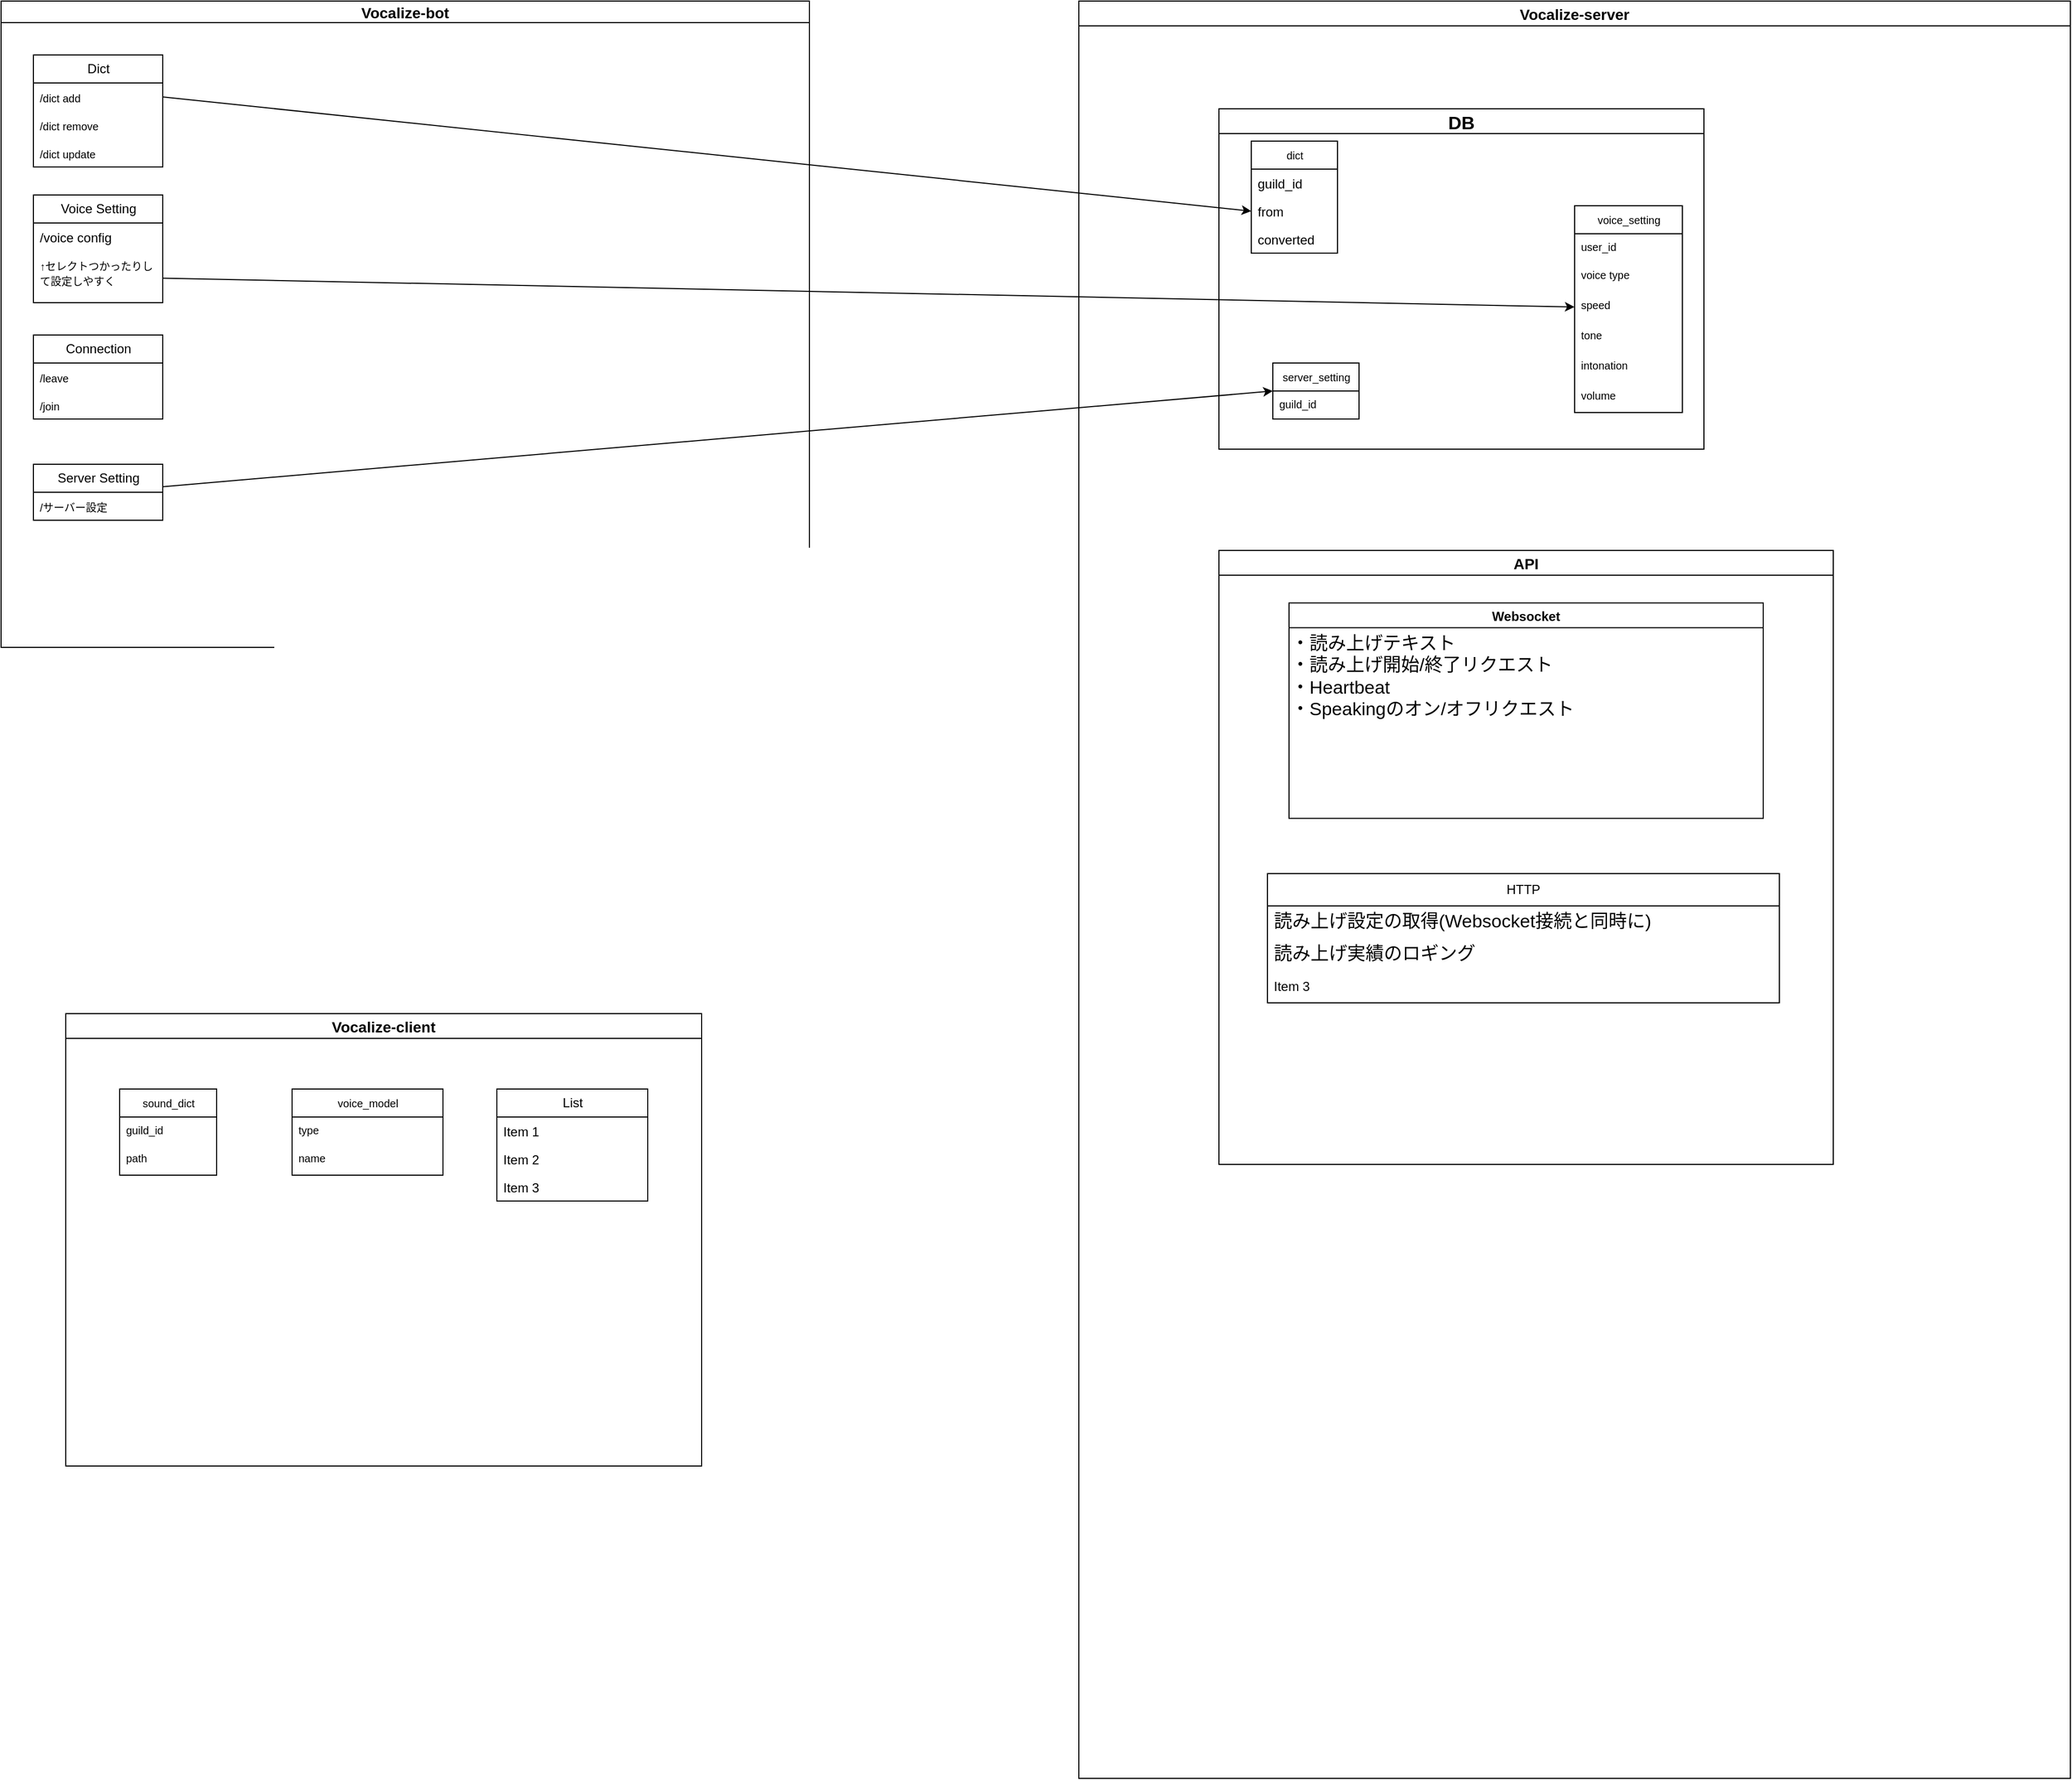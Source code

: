 <mxfile>
    <diagram id="UTjx57QKnh6Gnpz47bXk" name="Page-1">
        <mxGraphModel dx="1282" dy="1885" grid="1" gridSize="10" guides="1" tooltips="1" connect="1" arrows="1" fold="1" page="1" pageScale="1" pageWidth="1100" pageHeight="850" background="none" math="0" shadow="0">
            <root>
                <mxCell id="0"/>
                <mxCell id="1" parent="0"/>
                <mxCell id="109" style="edgeStyle=none;html=1;entryX=0;entryY=0.5;entryDx=0;entryDy=0;" parent="1" source="104" target="93" edge="1">
                    <mxGeometry relative="1" as="geometry"/>
                </mxCell>
                <mxCell id="115" style="edgeStyle=none;html=1;entryX=0;entryY=0.5;entryDx=0;entryDy=0;" parent="1" source="110" target="94" edge="1">
                    <mxGeometry relative="1" as="geometry"/>
                </mxCell>
                <mxCell id="120" value="Vocalize-server" style="swimlane;fillColor=none;fontSize=14;" parent="1" vertex="1">
                    <mxGeometry x="1300" y="-570" width="920" height="1650" as="geometry"/>
                </mxCell>
                <mxCell id="181" value="DB" style="swimlane;fontSize=17;fillColor=none;" parent="120" vertex="1">
                    <mxGeometry x="130" y="100" width="450" height="316" as="geometry"/>
                </mxCell>
                <mxCell id="87" value="voice_setting" style="swimlane;fontStyle=0;childLayout=stackLayout;horizontal=1;startSize=26;fillColor=none;horizontalStack=0;resizeParent=1;resizeParentMax=0;resizeLast=0;collapsible=1;marginBottom=0;html=1;fontSize=10;" parent="181" vertex="1">
                    <mxGeometry x="330" y="90" width="100" height="192" as="geometry"/>
                </mxCell>
                <mxCell id="88" value="user_id" style="text;strokeColor=none;fillColor=none;align=left;verticalAlign=top;spacingLeft=4;spacingRight=4;overflow=hidden;rotatable=0;points=[[0,0.5],[1,0.5]];portConstraint=eastwest;whiteSpace=wrap;html=1;fontSize=10;" parent="87" vertex="1">
                    <mxGeometry y="26" width="100" height="26" as="geometry"/>
                </mxCell>
                <mxCell id="90" value="voice type" style="text;strokeColor=none;fillColor=none;align=left;verticalAlign=top;spacingLeft=4;spacingRight=4;overflow=hidden;rotatable=0;points=[[0,0.5],[1,0.5]];portConstraint=eastwest;whiteSpace=wrap;html=1;fontSize=10;" parent="87" vertex="1">
                    <mxGeometry y="52" width="100" height="28" as="geometry"/>
                </mxCell>
                <mxCell id="93" value="speed" style="text;strokeColor=none;fillColor=none;align=left;verticalAlign=top;spacingLeft=4;spacingRight=4;overflow=hidden;rotatable=0;points=[[0,0.5],[1,0.5]];portConstraint=eastwest;whiteSpace=wrap;html=1;fontSize=10;" parent="87" vertex="1">
                    <mxGeometry y="80" width="100" height="28" as="geometry"/>
                </mxCell>
                <mxCell id="92" value="tone" style="text;strokeColor=none;fillColor=none;align=left;verticalAlign=top;spacingLeft=4;spacingRight=4;overflow=hidden;rotatable=0;points=[[0,0.5],[1,0.5]];portConstraint=eastwest;whiteSpace=wrap;html=1;fontSize=10;" parent="87" vertex="1">
                    <mxGeometry y="108" width="100" height="28" as="geometry"/>
                </mxCell>
                <mxCell id="91" value="intonation" style="text;strokeColor=none;fillColor=none;align=left;verticalAlign=top;spacingLeft=4;spacingRight=4;overflow=hidden;rotatable=0;points=[[0,0.5],[1,0.5]];portConstraint=eastwest;whiteSpace=wrap;html=1;fontSize=10;" parent="87" vertex="1">
                    <mxGeometry y="136" width="100" height="28" as="geometry"/>
                </mxCell>
                <mxCell id="89" value="volume&lt;br&gt;" style="text;strokeColor=none;fillColor=none;align=left;verticalAlign=top;spacingLeft=4;spacingRight=4;overflow=hidden;rotatable=0;points=[[0,0.5],[1,0.5]];portConstraint=eastwest;whiteSpace=wrap;html=1;fontSize=10;" parent="87" vertex="1">
                    <mxGeometry y="164" width="100" height="28" as="geometry"/>
                </mxCell>
                <mxCell id="94" value="server_setting" style="swimlane;fontStyle=0;childLayout=stackLayout;horizontal=1;startSize=26;fillColor=none;horizontalStack=0;resizeParent=1;resizeParentMax=0;resizeLast=0;collapsible=1;marginBottom=0;html=1;fontSize=10;" parent="181" vertex="1">
                    <mxGeometry x="50" y="236" width="80" height="52" as="geometry"/>
                </mxCell>
                <mxCell id="95" value="guild_id" style="text;strokeColor=none;fillColor=none;align=left;verticalAlign=top;spacingLeft=4;spacingRight=4;overflow=hidden;rotatable=0;points=[[0,0.5],[1,0.5]];portConstraint=eastwest;whiteSpace=wrap;html=1;fontSize=10;" parent="94" vertex="1">
                    <mxGeometry y="26" width="80" height="26" as="geometry"/>
                </mxCell>
                <mxCell id="55" value="dict" style="swimlane;fontStyle=0;childLayout=stackLayout;horizontal=1;startSize=26;fillColor=none;horizontalStack=0;resizeParent=1;resizeParentMax=0;resizeLast=0;collapsible=1;marginBottom=0;html=1;fontSize=10;" parent="181" vertex="1">
                    <mxGeometry x="30" y="30" width="80" height="104" as="geometry"/>
                </mxCell>
                <mxCell id="56" value="&lt;font style=&quot;font-size: 12px;&quot;&gt;guild_id&lt;/font&gt;" style="text;strokeColor=none;fillColor=none;align=left;verticalAlign=top;spacingLeft=4;spacingRight=4;overflow=hidden;rotatable=0;points=[[0,0.5],[1,0.5]];portConstraint=eastwest;whiteSpace=wrap;html=1;fontSize=10;" parent="55" vertex="1">
                    <mxGeometry y="26" width="80" height="26" as="geometry"/>
                </mxCell>
                <mxCell id="57" value="&lt;font style=&quot;font-size: 12px;&quot;&gt;from&lt;/font&gt;" style="text;strokeColor=none;fillColor=none;align=left;verticalAlign=top;spacingLeft=4;spacingRight=4;overflow=hidden;rotatable=0;points=[[0,0.5],[1,0.5]];portConstraint=eastwest;whiteSpace=wrap;html=1;fontSize=10;" parent="55" vertex="1">
                    <mxGeometry y="52" width="80" height="26" as="geometry"/>
                </mxCell>
                <mxCell id="58" value="&lt;font style=&quot;font-size: 12px;&quot;&gt;converted&lt;/font&gt;" style="text;strokeColor=none;fillColor=none;align=left;verticalAlign=top;spacingLeft=4;spacingRight=4;overflow=hidden;rotatable=0;points=[[0,0.5],[1,0.5]];portConstraint=eastwest;whiteSpace=wrap;html=1;fontSize=10;" parent="55" vertex="1">
                    <mxGeometry y="78" width="80" height="26" as="geometry"/>
                </mxCell>
                <mxCell id="172" value="API" style="swimlane;fontSize=14;fillColor=none;" parent="120" vertex="1">
                    <mxGeometry x="130" y="510" width="570" height="570" as="geometry"/>
                </mxCell>
                <mxCell id="174" value="Websocket" style="swimlane;fontSize=12;fillColor=none;fontStyle=1;startSize=23;" parent="172" vertex="1">
                    <mxGeometry x="65" y="48.75" width="440" height="200" as="geometry"/>
                </mxCell>
                <mxCell id="176" value="&lt;font style=&quot;font-size: 17px;&quot;&gt;・読み上げテキスト&lt;br&gt;・読み上げ開始/終了リクエスト&lt;br&gt;・Heartbeat&lt;br&gt;・Speakingのオン/オフリクエスト&lt;br&gt;&lt;/font&gt;" style="text;html=1;align=left;verticalAlign=top;resizable=0;points=[];autosize=1;strokeColor=none;fillColor=none;fontSize=10;" parent="174" vertex="1">
                    <mxGeometry y="21.25" width="290" height="100" as="geometry"/>
                </mxCell>
                <mxCell id="2jo2ccPsWq08t2r1rqvk-196" value="HTTP" style="swimlane;fontStyle=0;childLayout=stackLayout;horizontal=1;startSize=30;horizontalStack=0;resizeParent=1;resizeParentMax=0;resizeLast=0;collapsible=1;marginBottom=0;whiteSpace=wrap;html=1;" parent="172" vertex="1">
                    <mxGeometry x="45" y="300" width="475" height="120" as="geometry"/>
                </mxCell>
                <mxCell id="2jo2ccPsWq08t2r1rqvk-197" value="&lt;span style=&quot;font-size: 17px; text-align: center;&quot;&gt;読み上げ設定の取得(Websocket接続と同時に)&lt;/span&gt;" style="text;strokeColor=none;fillColor=none;align=left;verticalAlign=middle;spacingLeft=4;spacingRight=4;overflow=hidden;points=[[0,0.5],[1,0.5]];portConstraint=eastwest;rotatable=0;whiteSpace=wrap;html=1;" parent="2jo2ccPsWq08t2r1rqvk-196" vertex="1">
                    <mxGeometry y="30" width="475" height="30" as="geometry"/>
                </mxCell>
                <mxCell id="2jo2ccPsWq08t2r1rqvk-198" value="&lt;span style=&quot;font-size: 17px;&quot;&gt;読み上げ実績のロギング&lt;/span&gt;" style="text;strokeColor=none;fillColor=none;align=left;verticalAlign=middle;spacingLeft=4;spacingRight=4;overflow=hidden;points=[[0,0.5],[1,0.5]];portConstraint=eastwest;rotatable=0;whiteSpace=wrap;html=1;" parent="2jo2ccPsWq08t2r1rqvk-196" vertex="1">
                    <mxGeometry y="60" width="475" height="30" as="geometry"/>
                </mxCell>
                <mxCell id="2jo2ccPsWq08t2r1rqvk-199" value="Item 3" style="text;strokeColor=none;fillColor=none;align=left;verticalAlign=middle;spacingLeft=4;spacingRight=4;overflow=hidden;points=[[0,0.5],[1,0.5]];portConstraint=eastwest;rotatable=0;whiteSpace=wrap;html=1;" parent="2jo2ccPsWq08t2r1rqvk-196" vertex="1">
                    <mxGeometry y="90" width="475" height="30" as="geometry"/>
                </mxCell>
                <mxCell id="122" value="Vocalize-client" style="swimlane;fillColor=none;fontStyle=1;fontSize=14;" parent="1" vertex="1">
                    <mxGeometry x="360" y="370" width="590" height="420" as="geometry"/>
                </mxCell>
                <mxCell id="143" value="voice_model" style="swimlane;fontStyle=0;childLayout=stackLayout;horizontal=1;startSize=26;fillColor=none;horizontalStack=0;resizeParent=1;resizeParentMax=0;resizeLast=0;collapsible=1;marginBottom=0;html=1;fontSize=10;" parent="122" vertex="1">
                    <mxGeometry x="210" y="70" width="140" height="80" as="geometry"/>
                </mxCell>
                <mxCell id="144" value="type" style="text;strokeColor=none;fillColor=none;align=left;verticalAlign=top;spacingLeft=4;spacingRight=4;overflow=hidden;rotatable=0;points=[[0,0.5],[1,0.5]];portConstraint=eastwest;whiteSpace=wrap;html=1;fontSize=10;" parent="143" vertex="1">
                    <mxGeometry y="26" width="140" height="26" as="geometry"/>
                </mxCell>
                <mxCell id="146" value="name" style="text;strokeColor=none;fillColor=none;align=left;verticalAlign=top;spacingLeft=4;spacingRight=4;overflow=hidden;rotatable=0;points=[[0,0.5],[1,0.5]];portConstraint=eastwest;whiteSpace=wrap;html=1;fontSize=10;" parent="143" vertex="1">
                    <mxGeometry y="52" width="140" height="28" as="geometry"/>
                </mxCell>
                <mxCell id="70" value="sound_dict" style="swimlane;fontStyle=0;childLayout=stackLayout;horizontal=1;startSize=26;fillColor=none;horizontalStack=0;resizeParent=1;resizeParentMax=0;resizeLast=0;collapsible=1;marginBottom=0;html=1;fontSize=10;" parent="122" vertex="1">
                    <mxGeometry x="50" y="70" width="90" height="80" as="geometry"/>
                </mxCell>
                <mxCell id="71" value="guild_id" style="text;strokeColor=none;fillColor=none;align=left;verticalAlign=top;spacingLeft=4;spacingRight=4;overflow=hidden;rotatable=0;points=[[0,0.5],[1,0.5]];portConstraint=eastwest;whiteSpace=wrap;html=1;fontSize=10;" parent="70" vertex="1">
                    <mxGeometry y="26" width="90" height="26" as="geometry"/>
                </mxCell>
                <mxCell id="72" value="path" style="text;strokeColor=none;fillColor=none;align=left;verticalAlign=top;spacingLeft=4;spacingRight=4;overflow=hidden;rotatable=0;points=[[0,0.5],[1,0.5]];portConstraint=eastwest;whiteSpace=wrap;html=1;fontSize=10;" parent="70" vertex="1">
                    <mxGeometry y="52" width="90" height="28" as="geometry"/>
                </mxCell>
                <mxCell id="161" value="" style="edgeStyle=none;html=1;exitX=1;exitY=0.5;exitDx=0;exitDy=0;fontSize=10;endArrow=classic;entryX=0;entryY=0.5;entryDx=0;entryDy=0;endFill=1;" parent="1" source="52" target="57" edge="1">
                    <mxGeometry relative="1" as="geometry">
                        <mxPoint x="700" y="273" as="sourcePoint"/>
                        <mxPoint x="718.168" y="304" as="targetPoint"/>
                    </mxGeometry>
                </mxCell>
                <mxCell id="163" value="Vocalize-bot" style="swimlane;fillColor=none;fontSize=14;startSize=20;" parent="1" vertex="1">
                    <mxGeometry x="300" y="-570" width="750" height="600" as="geometry">
                        <mxRectangle x="175" y="-100" width="120" height="30" as="alternateBounds"/>
                    </mxGeometry>
                </mxCell>
                <mxCell id="103" value="Voice Setting" style="swimlane;fontStyle=0;childLayout=stackLayout;horizontal=1;startSize=26;fillColor=none;horizontalStack=0;resizeParent=1;resizeParentMax=0;resizeLast=0;collapsible=1;marginBottom=0;html=1;" parent="163" vertex="1">
                    <mxGeometry x="30" y="180" width="120" height="100" as="geometry">
                        <mxRectangle x="50" y="50" width="120" height="30" as="alternateBounds"/>
                    </mxGeometry>
                </mxCell>
                <mxCell id="107" value="&lt;div&gt;/voice config&lt;/div&gt;&lt;div&gt;&lt;br&gt;&lt;/div&gt;" style="text;strokeColor=none;fillColor=none;align=left;verticalAlign=top;spacingLeft=4;spacingRight=4;overflow=hidden;rotatable=0;points=[[0,0.5],[1,0.5]];portConstraint=eastwest;whiteSpace=wrap;html=1;" parent="103" vertex="1">
                    <mxGeometry y="26" width="120" height="26" as="geometry"/>
                </mxCell>
                <mxCell id="104" value="&lt;span style=&quot;font-size: 10px;&quot;&gt;↑セレクトつかったりして設定しやすく&lt;/span&gt;" style="text;strokeColor=none;fillColor=none;align=left;verticalAlign=top;spacingLeft=4;spacingRight=4;overflow=hidden;rotatable=0;points=[[0,0.5],[1,0.5]];portConstraint=eastwest;whiteSpace=wrap;html=1;" parent="103" vertex="1">
                    <mxGeometry y="52" width="120" height="48" as="geometry"/>
                </mxCell>
                <mxCell id="110" value="Server Setting" style="swimlane;fontStyle=0;childLayout=stackLayout;horizontal=1;startSize=26;fillColor=none;horizontalStack=0;resizeParent=1;resizeParentMax=0;resizeLast=0;collapsible=1;marginBottom=0;html=1;" parent="163" vertex="1">
                    <mxGeometry x="30" y="430" width="120" height="52" as="geometry">
                        <mxRectangle x="50" y="50" width="120" height="30" as="alternateBounds"/>
                    </mxGeometry>
                </mxCell>
                <mxCell id="111" value="&lt;span style=&quot;font-size: 10px;&quot;&gt;/サーバー設定&lt;/span&gt;" style="text;strokeColor=none;fillColor=none;align=left;verticalAlign=top;spacingLeft=4;spacingRight=4;overflow=hidden;rotatable=0;points=[[0,0.5],[1,0.5]];portConstraint=eastwest;whiteSpace=wrap;html=1;" parent="110" vertex="1">
                    <mxGeometry y="26" width="120" height="26" as="geometry"/>
                </mxCell>
                <mxCell id="51" value="Dict" style="swimlane;fontStyle=0;childLayout=stackLayout;horizontal=1;startSize=26;fillColor=none;horizontalStack=0;resizeParent=1;resizeParentMax=0;resizeLast=0;collapsible=1;marginBottom=0;html=1;" parent="163" vertex="1">
                    <mxGeometry x="30" y="50" width="120" height="104" as="geometry">
                        <mxRectangle x="50" y="50" width="120" height="30" as="alternateBounds"/>
                    </mxGeometry>
                </mxCell>
                <mxCell id="52" value="&lt;font style=&quot;font-size: 10px;&quot;&gt;/dict add&lt;/font&gt;" style="text;strokeColor=none;fillColor=none;align=left;verticalAlign=top;spacingLeft=4;spacingRight=4;overflow=hidden;rotatable=0;points=[[0,0.5],[1,0.5]];portConstraint=eastwest;whiteSpace=wrap;html=1;" parent="51" vertex="1">
                    <mxGeometry y="26" width="120" height="26" as="geometry"/>
                </mxCell>
                <mxCell id="53" value="&lt;font style=&quot;font-size: 10px;&quot;&gt;/dict remove&lt;/font&gt;" style="text;strokeColor=none;fillColor=none;align=left;verticalAlign=top;spacingLeft=4;spacingRight=4;overflow=hidden;rotatable=0;points=[[0,0.5],[1,0.5]];portConstraint=eastwest;whiteSpace=wrap;html=1;" parent="51" vertex="1">
                    <mxGeometry y="52" width="120" height="26" as="geometry"/>
                </mxCell>
                <mxCell id="54" value="&lt;font style=&quot;font-size: 10px;&quot;&gt;/dict update&lt;/font&gt;" style="text;strokeColor=none;fillColor=none;align=left;verticalAlign=top;spacingLeft=4;spacingRight=4;overflow=hidden;rotatable=0;points=[[0,0.5],[1,0.5]];portConstraint=eastwest;whiteSpace=wrap;html=1;" parent="51" vertex="1">
                    <mxGeometry y="78" width="120" height="26" as="geometry"/>
                </mxCell>
                <mxCell id="80" value="Connection" style="swimlane;fontStyle=0;childLayout=stackLayout;horizontal=1;startSize=26;fillColor=none;horizontalStack=0;resizeParent=1;resizeParentMax=0;resizeLast=0;collapsible=1;marginBottom=0;html=1;" parent="163" vertex="1">
                    <mxGeometry x="30" y="310" width="120" height="78" as="geometry">
                        <mxRectangle x="50" y="50" width="120" height="30" as="alternateBounds"/>
                    </mxGeometry>
                </mxCell>
                <mxCell id="82" value="&lt;font style=&quot;font-size: 10px;&quot;&gt;/leave&lt;/font&gt;" style="text;strokeColor=none;fillColor=none;align=left;verticalAlign=top;spacingLeft=4;spacingRight=4;overflow=hidden;rotatable=0;points=[[0,0.5],[1,0.5]];portConstraint=eastwest;whiteSpace=wrap;html=1;" parent="80" vertex="1">
                    <mxGeometry y="26" width="120" height="26" as="geometry"/>
                </mxCell>
                <mxCell id="81" value="&lt;span style=&quot;font-size: 10px;&quot;&gt;/join&lt;/span&gt;" style="text;strokeColor=none;fillColor=none;align=left;verticalAlign=top;spacingLeft=4;spacingRight=4;overflow=hidden;rotatable=0;points=[[0,0.5],[1,0.5]];portConstraint=eastwest;whiteSpace=wrap;html=1;" parent="80" vertex="1">
                    <mxGeometry y="52" width="120" height="26" as="geometry"/>
                </mxCell>
                <mxCell id="188" value="List" style="swimlane;fontStyle=0;childLayout=stackLayout;horizontal=1;startSize=26;fillColor=none;horizontalStack=0;resizeParent=1;resizeParentMax=0;resizeLast=0;collapsible=1;marginBottom=0;html=1;fontSize=12;" parent="1" vertex="1">
                    <mxGeometry x="760" y="440" width="140" height="104" as="geometry"/>
                </mxCell>
                <mxCell id="189" value="Item 1" style="text;strokeColor=none;fillColor=none;align=left;verticalAlign=top;spacingLeft=4;spacingRight=4;overflow=hidden;rotatable=0;points=[[0,0.5],[1,0.5]];portConstraint=eastwest;whiteSpace=wrap;html=1;fontSize=12;" parent="188" vertex="1">
                    <mxGeometry y="26" width="140" height="26" as="geometry"/>
                </mxCell>
                <mxCell id="190" value="Item 2" style="text;strokeColor=none;fillColor=none;align=left;verticalAlign=top;spacingLeft=4;spacingRight=4;overflow=hidden;rotatable=0;points=[[0,0.5],[1,0.5]];portConstraint=eastwest;whiteSpace=wrap;html=1;fontSize=12;" parent="188" vertex="1">
                    <mxGeometry y="52" width="140" height="26" as="geometry"/>
                </mxCell>
                <mxCell id="191" value="Item 3" style="text;strokeColor=none;fillColor=none;align=left;verticalAlign=top;spacingLeft=4;spacingRight=4;overflow=hidden;rotatable=0;points=[[0,0.5],[1,0.5]];portConstraint=eastwest;whiteSpace=wrap;html=1;fontSize=12;" parent="188" vertex="1">
                    <mxGeometry y="78" width="140" height="26" as="geometry"/>
                </mxCell>
            </root>
        </mxGraphModel>
    </diagram>
    <diagram id="m_9t8kRr94RTfMa5-6uA" name="データ">
        <mxGraphModel dx="1694" dy="1170" grid="1" gridSize="10" guides="1" tooltips="1" connect="1" arrows="1" fold="1" page="1" pageScale="1" pageWidth="1920" pageHeight="1200" math="0" shadow="0">
            <root>
                <mxCell id="0"/>
                <mxCell id="1" parent="0"/>
                <mxCell id="Kz8fTC7q3dVf9jWloVs7-7" value="Vocalize-server" style="swimlane;fontSize=12;startSize=23;fillColor=none;" vertex="1" parent="1">
                    <mxGeometry x="760" y="140" width="500" height="520" as="geometry"/>
                </mxCell>
                <mxCell id="0MQxAJ4jAYmJK9ww-Ao4-19" value="DB" style="swimlane;fontSize=12;fillColor=none;startSize=23;" vertex="1" parent="Kz8fTC7q3dVf9jWloVs7-7">
                    <mxGeometry x="20" y="40" width="460" height="310" as="geometry"/>
                </mxCell>
                <mxCell id="3NpkJsQS11KIbw8Hm6Hr-10" value="dict" style="swimlane;fontStyle=0;childLayout=stackLayout;horizontal=1;startSize=30;horizontalStack=0;resizeParent=1;resizeParentMax=0;resizeLast=0;collapsible=1;marginBottom=0;whiteSpace=wrap;html=1;" vertex="1" parent="0MQxAJ4jAYmJK9ww-Ao4-19">
                    <mxGeometry x="20" y="40" width="140" height="120" as="geometry"/>
                </mxCell>
                <mxCell id="3NpkJsQS11KIbw8Hm6Hr-11" value="Item 1" style="text;strokeColor=none;fillColor=none;align=left;verticalAlign=middle;spacingLeft=4;spacingRight=4;overflow=hidden;points=[[0,0.5],[1,0.5]];portConstraint=eastwest;rotatable=0;whiteSpace=wrap;html=1;" vertex="1" parent="3NpkJsQS11KIbw8Hm6Hr-10">
                    <mxGeometry y="30" width="140" height="30" as="geometry"/>
                </mxCell>
                <mxCell id="3NpkJsQS11KIbw8Hm6Hr-12" value="Item 2" style="text;strokeColor=none;fillColor=none;align=left;verticalAlign=middle;spacingLeft=4;spacingRight=4;overflow=hidden;points=[[0,0.5],[1,0.5]];portConstraint=eastwest;rotatable=0;whiteSpace=wrap;html=1;" vertex="1" parent="3NpkJsQS11KIbw8Hm6Hr-10">
                    <mxGeometry y="60" width="140" height="30" as="geometry"/>
                </mxCell>
                <mxCell id="3NpkJsQS11KIbw8Hm6Hr-13" value="Item 3" style="text;strokeColor=none;fillColor=none;align=left;verticalAlign=middle;spacingLeft=4;spacingRight=4;overflow=hidden;points=[[0,0.5],[1,0.5]];portConstraint=eastwest;rotatable=0;whiteSpace=wrap;html=1;" vertex="1" parent="3NpkJsQS11KIbw8Hm6Hr-10">
                    <mxGeometry y="90" width="140" height="30" as="geometry"/>
                </mxCell>
                <mxCell id="0MQxAJ4jAYmJK9ww-Ao4-20" value="voice_setting" style="swimlane;fontStyle=0;childLayout=stackLayout;horizontal=1;startSize=26;fillColor=none;horizontalStack=0;resizeParent=1;resizeParentMax=0;resizeLast=0;collapsible=1;marginBottom=0;html=1;fontSize=12;" vertex="1" parent="0MQxAJ4jAYmJK9ww-Ao4-19">
                    <mxGeometry x="20" y="190" width="140" height="104" as="geometry"/>
                </mxCell>
                <mxCell id="0MQxAJ4jAYmJK9ww-Ao4-21" value="Item 1" style="text;strokeColor=none;fillColor=none;align=left;verticalAlign=top;spacingLeft=4;spacingRight=4;overflow=hidden;rotatable=0;points=[[0,0.5],[1,0.5]];portConstraint=eastwest;whiteSpace=wrap;html=1;fontSize=12;" vertex="1" parent="0MQxAJ4jAYmJK9ww-Ao4-20">
                    <mxGeometry y="26" width="140" height="26" as="geometry"/>
                </mxCell>
                <mxCell id="0MQxAJ4jAYmJK9ww-Ao4-22" value="Item 2" style="text;strokeColor=none;fillColor=none;align=left;verticalAlign=top;spacingLeft=4;spacingRight=4;overflow=hidden;rotatable=0;points=[[0,0.5],[1,0.5]];portConstraint=eastwest;whiteSpace=wrap;html=1;fontSize=12;" vertex="1" parent="0MQxAJ4jAYmJK9ww-Ao4-20">
                    <mxGeometry y="52" width="140" height="26" as="geometry"/>
                </mxCell>
                <mxCell id="0MQxAJ4jAYmJK9ww-Ao4-23" value="Item 3" style="text;strokeColor=none;fillColor=none;align=left;verticalAlign=top;spacingLeft=4;spacingRight=4;overflow=hidden;rotatable=0;points=[[0,0.5],[1,0.5]];portConstraint=eastwest;whiteSpace=wrap;html=1;fontSize=12;" vertex="1" parent="0MQxAJ4jAYmJK9ww-Ao4-20">
                    <mxGeometry y="78" width="140" height="26" as="geometry"/>
                </mxCell>
                <mxCell id="8ApcnegC-clfqm2vnkbQ-2" value="server_setting" style="swimlane;fontStyle=0;childLayout=stackLayout;horizontal=1;startSize=26;fillColor=none;horizontalStack=0;resizeParent=1;resizeParentMax=0;resizeLast=0;collapsible=1;marginBottom=0;html=1;fontSize=12;" vertex="1" parent="0MQxAJ4jAYmJK9ww-Ao4-19">
                    <mxGeometry x="240" y="48" width="140" height="104" as="geometry"/>
                </mxCell>
                <mxCell id="8ApcnegC-clfqm2vnkbQ-3" value="Item 1" style="text;strokeColor=none;fillColor=none;align=left;verticalAlign=top;spacingLeft=4;spacingRight=4;overflow=hidden;rotatable=0;points=[[0,0.5],[1,0.5]];portConstraint=eastwest;whiteSpace=wrap;html=1;fontSize=12;" vertex="1" parent="8ApcnegC-clfqm2vnkbQ-2">
                    <mxGeometry y="26" width="140" height="26" as="geometry"/>
                </mxCell>
                <mxCell id="8ApcnegC-clfqm2vnkbQ-4" value="Item 2" style="text;strokeColor=none;fillColor=none;align=left;verticalAlign=top;spacingLeft=4;spacingRight=4;overflow=hidden;rotatable=0;points=[[0,0.5],[1,0.5]];portConstraint=eastwest;whiteSpace=wrap;html=1;fontSize=12;" vertex="1" parent="8ApcnegC-clfqm2vnkbQ-2">
                    <mxGeometry y="52" width="140" height="26" as="geometry"/>
                </mxCell>
                <mxCell id="8ApcnegC-clfqm2vnkbQ-5" value="Item 3" style="text;strokeColor=none;fillColor=none;align=left;verticalAlign=top;spacingLeft=4;spacingRight=4;overflow=hidden;rotatable=0;points=[[0,0.5],[1,0.5]];portConstraint=eastwest;whiteSpace=wrap;html=1;fontSize=12;" vertex="1" parent="8ApcnegC-clfqm2vnkbQ-2">
                    <mxGeometry y="78" width="140" height="26" as="geometry"/>
                </mxCell>
                <mxCell id="8ApcnegC-clfqm2vnkbQ-6" value="log" style="swimlane;fontStyle=0;childLayout=stackLayout;horizontal=1;startSize=26;fillColor=none;horizontalStack=0;resizeParent=1;resizeParentMax=0;resizeLast=0;collapsible=1;marginBottom=0;html=1;fontSize=12;" vertex="1" parent="0MQxAJ4jAYmJK9ww-Ao4-19">
                    <mxGeometry x="250" y="190" width="140" height="104" as="geometry"/>
                </mxCell>
                <mxCell id="8ApcnegC-clfqm2vnkbQ-7" value="Item 1" style="text;strokeColor=none;fillColor=none;align=left;verticalAlign=top;spacingLeft=4;spacingRight=4;overflow=hidden;rotatable=0;points=[[0,0.5],[1,0.5]];portConstraint=eastwest;whiteSpace=wrap;html=1;fontSize=12;" vertex="1" parent="8ApcnegC-clfqm2vnkbQ-6">
                    <mxGeometry y="26" width="140" height="26" as="geometry"/>
                </mxCell>
                <mxCell id="8ApcnegC-clfqm2vnkbQ-8" value="Item 2" style="text;strokeColor=none;fillColor=none;align=left;verticalAlign=top;spacingLeft=4;spacingRight=4;overflow=hidden;rotatable=0;points=[[0,0.5],[1,0.5]];portConstraint=eastwest;whiteSpace=wrap;html=1;fontSize=12;" vertex="1" parent="8ApcnegC-clfqm2vnkbQ-6">
                    <mxGeometry y="52" width="140" height="26" as="geometry"/>
                </mxCell>
                <mxCell id="8ApcnegC-clfqm2vnkbQ-9" value="Item 3" style="text;strokeColor=none;fillColor=none;align=left;verticalAlign=top;spacingLeft=4;spacingRight=4;overflow=hidden;rotatable=0;points=[[0,0.5],[1,0.5]];portConstraint=eastwest;whiteSpace=wrap;html=1;fontSize=12;" vertex="1" parent="8ApcnegC-clfqm2vnkbQ-6">
                    <mxGeometry y="78" width="140" height="26" as="geometry"/>
                </mxCell>
                <mxCell id="3NpkJsQS11KIbw8Hm6Hr-5" value="接続情報&lt;br&gt;connection_state" style="swimlane;fontStyle=0;childLayout=stackLayout;horizontal=1;startSize=30;horizontalStack=0;resizeParent=1;resizeParentMax=0;resizeLast=0;collapsible=1;marginBottom=0;whiteSpace=wrap;html=1;" vertex="1" parent="Kz8fTC7q3dVf9jWloVs7-7">
                    <mxGeometry x="20" y="380" width="140" height="120" as="geometry"/>
                </mxCell>
                <mxCell id="3NpkJsQS11KIbw8Hm6Hr-6" value="state_id" style="text;strokeColor=none;fillColor=none;align=left;verticalAlign=middle;spacingLeft=4;spacingRight=4;overflow=hidden;points=[[0,0.5],[1,0.5]];portConstraint=eastwest;rotatable=0;whiteSpace=wrap;html=1;" vertex="1" parent="3NpkJsQS11KIbw8Hm6Hr-5">
                    <mxGeometry y="30" width="140" height="30" as="geometry"/>
                </mxCell>
                <mxCell id="3NpkJsQS11KIbw8Hm6Hr-7" value="Item 2" style="text;strokeColor=none;fillColor=none;align=left;verticalAlign=middle;spacingLeft=4;spacingRight=4;overflow=hidden;points=[[0,0.5],[1,0.5]];portConstraint=eastwest;rotatable=0;whiteSpace=wrap;html=1;" vertex="1" parent="3NpkJsQS11KIbw8Hm6Hr-5">
                    <mxGeometry y="60" width="140" height="30" as="geometry"/>
                </mxCell>
                <mxCell id="3NpkJsQS11KIbw8Hm6Hr-8" value="Item 3" style="text;strokeColor=none;fillColor=none;align=left;verticalAlign=middle;spacingLeft=4;spacingRight=4;overflow=hidden;points=[[0,0.5],[1,0.5]];portConstraint=eastwest;rotatable=0;whiteSpace=wrap;html=1;" vertex="1" parent="3NpkJsQS11KIbw8Hm6Hr-5">
                    <mxGeometry y="90" width="140" height="30" as="geometry"/>
                </mxCell>
                <mxCell id="Kz8fTC7q3dVf9jWloVs7-8" value="Vocalize-bot" style="swimlane;fontSize=12;fillColor=none;" vertex="1" parent="1">
                    <mxGeometry x="180" y="140" width="550" height="380" as="geometry"/>
                </mxCell>
                <mxCell id="0MQxAJ4jAYmJK9ww-Ao4-9" value="Redis" style="swimlane;fontSize=12;fillColor=none;startSize=23;" vertex="1" parent="Kz8fTC7q3dVf9jWloVs7-8">
                    <mxGeometry x="30" y="40" width="480" height="260" as="geometry"/>
                </mxCell>
                <mxCell id="0MQxAJ4jAYmJK9ww-Ao4-11" value="dict" style="swimlane;fontStyle=0;childLayout=stackLayout;horizontal=1;startSize=26;fillColor=none;horizontalStack=0;resizeParent=1;resizeParentMax=0;resizeLast=0;collapsible=1;marginBottom=0;html=1;fontSize=12;" vertex="1" parent="0MQxAJ4jAYmJK9ww-Ao4-9">
                    <mxGeometry x="30" y="40" width="140" height="104" as="geometry"/>
                </mxCell>
                <mxCell id="0MQxAJ4jAYmJK9ww-Ao4-12" value="guild_id" style="text;strokeColor=none;fillColor=none;align=left;verticalAlign=top;spacingLeft=4;spacingRight=4;overflow=hidden;rotatable=0;points=[[0,0.5],[1,0.5]];portConstraint=eastwest;whiteSpace=wrap;html=1;fontSize=12;" vertex="1" parent="0MQxAJ4jAYmJK9ww-Ao4-11">
                    <mxGeometry y="26" width="140" height="26" as="geometry"/>
                </mxCell>
                <mxCell id="0MQxAJ4jAYmJK9ww-Ao4-13" value="word" style="text;strokeColor=none;fillColor=none;align=left;verticalAlign=top;spacingLeft=4;spacingRight=4;overflow=hidden;rotatable=0;points=[[0,0.5],[1,0.5]];portConstraint=eastwest;whiteSpace=wrap;html=1;fontSize=12;" vertex="1" parent="0MQxAJ4jAYmJK9ww-Ao4-11">
                    <mxGeometry y="52" width="140" height="26" as="geometry"/>
                </mxCell>
                <mxCell id="0MQxAJ4jAYmJK9ww-Ao4-14" value="pronunciation" style="text;strokeColor=none;fillColor=none;align=left;verticalAlign=top;spacingLeft=4;spacingRight=4;overflow=hidden;rotatable=0;points=[[0,0.5],[1,0.5]];portConstraint=eastwest;whiteSpace=wrap;html=1;fontSize=12;" vertex="1" parent="0MQxAJ4jAYmJK9ww-Ao4-11">
                    <mxGeometry y="78" width="140" height="26" as="geometry"/>
                </mxCell>
                <mxCell id="Kz8fTC7q3dVf9jWloVs7-9" value="Vocalize-client" style="swimlane;fontSize=12;fillColor=none;" vertex="1" parent="1">
                    <mxGeometry x="180" y="540" width="550" height="280" as="geometry"/>
                </mxCell>
                <mxCell id="MZmiGqOeaBqwdSNb1wbj-1" value="List" style="swimlane;fontStyle=0;childLayout=stackLayout;horizontal=1;startSize=26;fillColor=none;horizontalStack=0;resizeParent=1;resizeParentMax=0;resizeLast=0;collapsible=1;marginBottom=0;html=1;fontSize=12;" vertex="1" parent="Kz8fTC7q3dVf9jWloVs7-9">
                    <mxGeometry x="20" y="50" width="140" height="104" as="geometry"/>
                </mxCell>
                <mxCell id="MZmiGqOeaBqwdSNb1wbj-2" value="Item 1" style="text;strokeColor=none;fillColor=none;align=left;verticalAlign=top;spacingLeft=4;spacingRight=4;overflow=hidden;rotatable=0;points=[[0,0.5],[1,0.5]];portConstraint=eastwest;whiteSpace=wrap;html=1;fontSize=12;" vertex="1" parent="MZmiGqOeaBqwdSNb1wbj-1">
                    <mxGeometry y="26" width="140" height="26" as="geometry"/>
                </mxCell>
                <mxCell id="MZmiGqOeaBqwdSNb1wbj-3" value="Item 2" style="text;strokeColor=none;fillColor=none;align=left;verticalAlign=top;spacingLeft=4;spacingRight=4;overflow=hidden;rotatable=0;points=[[0,0.5],[1,0.5]];portConstraint=eastwest;whiteSpace=wrap;html=1;fontSize=12;" vertex="1" parent="MZmiGqOeaBqwdSNb1wbj-1">
                    <mxGeometry y="52" width="140" height="26" as="geometry"/>
                </mxCell>
                <mxCell id="MZmiGqOeaBqwdSNb1wbj-4" value="Item 3" style="text;strokeColor=none;fillColor=none;align=left;verticalAlign=top;spacingLeft=4;spacingRight=4;overflow=hidden;rotatable=0;points=[[0,0.5],[1,0.5]];portConstraint=eastwest;whiteSpace=wrap;html=1;fontSize=12;" vertex="1" parent="MZmiGqOeaBqwdSNb1wbj-1">
                    <mxGeometry y="78" width="140" height="26" as="geometry"/>
                </mxCell>
            </root>
        </mxGraphModel>
    </diagram>
</mxfile>
